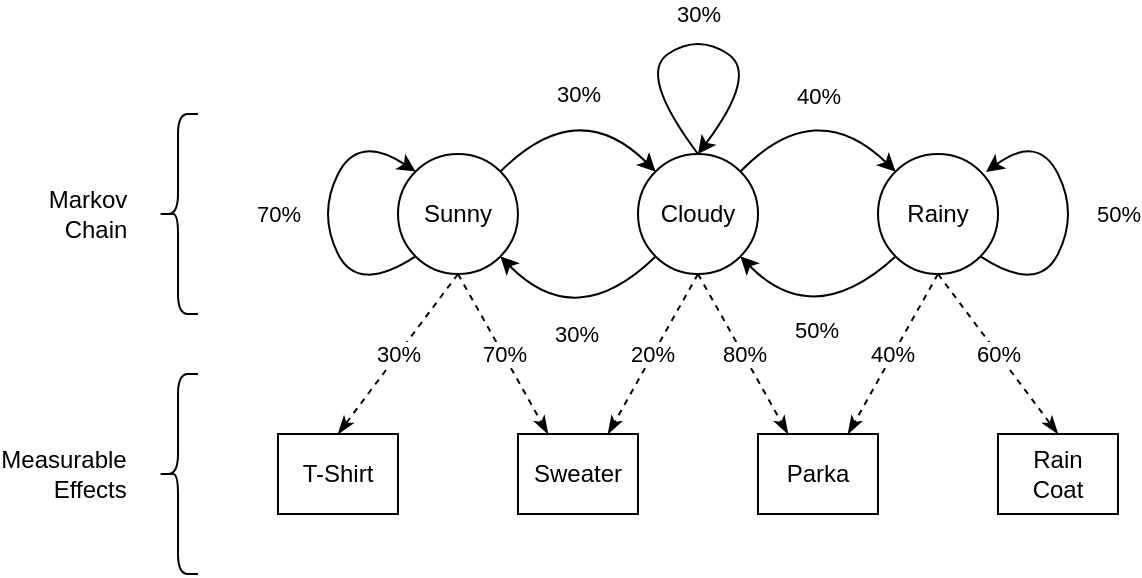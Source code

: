 <mxfile version="14.0.5" type="device"><diagram id="vNj2g6-mbv1A-QQVLwIP" name="Page-1"><mxGraphModel dx="1419" dy="855" grid="1" gridSize="10" guides="1" tooltips="1" connect="1" arrows="1" fold="1" page="1" pageScale="1" pageWidth="850" pageHeight="1100" math="0" shadow="0"><root><mxCell id="0"/><mxCell id="1" parent="0"/><mxCell id="ps-mw_iEAaVssrLwhEa_-1" value="Sunny" style="ellipse;whiteSpace=wrap;html=1;" vertex="1" parent="1"><mxGeometry x="360" y="320" width="60" height="60" as="geometry"/></mxCell><mxCell id="ps-mw_iEAaVssrLwhEa_-2" value="Cloudy" style="ellipse;whiteSpace=wrap;html=1;" vertex="1" parent="1"><mxGeometry x="480" y="320" width="60" height="60" as="geometry"/></mxCell><mxCell id="ps-mw_iEAaVssrLwhEa_-3" value="Rainy" style="ellipse;whiteSpace=wrap;html=1;" vertex="1" parent="1"><mxGeometry x="600" y="320" width="60" height="60" as="geometry"/></mxCell><mxCell id="ps-mw_iEAaVssrLwhEa_-5" value="30%" style="endArrow=classic;html=1;entryX=0;entryY=0;entryDx=0;entryDy=0;exitX=1;exitY=0;exitDx=0;exitDy=0;curved=1;" edge="1" parent="1" source="ps-mw_iEAaVssrLwhEa_-1" target="ps-mw_iEAaVssrLwhEa_-2"><mxGeometry width="50" height="50" relative="1" as="geometry"><mxPoint x="380" y="370" as="sourcePoint"/><mxPoint x="430" y="320" as="targetPoint"/><Array as="points"><mxPoint x="450" y="290"/></Array></mxGeometry></mxCell><mxCell id="ps-mw_iEAaVssrLwhEa_-7" value="40%" style="endArrow=classic;html=1;entryX=0;entryY=0;entryDx=0;entryDy=0;exitX=1;exitY=0;exitDx=0;exitDy=0;curved=1;" edge="1" parent="1" source="ps-mw_iEAaVssrLwhEa_-2" target="ps-mw_iEAaVssrLwhEa_-3"><mxGeometry width="50" height="50" relative="1" as="geometry"><mxPoint x="530.003" y="328.787" as="sourcePoint"/><mxPoint x="607.577" y="328.787" as="targetPoint"/><Array as="points"><mxPoint x="568.79" y="290"/></Array></mxGeometry></mxCell><mxCell id="ps-mw_iEAaVssrLwhEa_-8" value="30%" style="endArrow=classic;html=1;entryX=1;entryY=1;entryDx=0;entryDy=0;exitX=0;exitY=1;exitDx=0;exitDy=0;curved=1;" edge="1" parent="1" source="ps-mw_iEAaVssrLwhEa_-2" target="ps-mw_iEAaVssrLwhEa_-1"><mxGeometry width="50" height="50" relative="1" as="geometry"><mxPoint x="487.577" y="369.397" as="sourcePoint"/><mxPoint x="410.003" y="369.397" as="targetPoint"/><Array as="points"><mxPoint x="449" y="410"/></Array></mxGeometry></mxCell><mxCell id="ps-mw_iEAaVssrLwhEa_-9" value="70%" style="endArrow=classic;html=1;entryX=0;entryY=0;entryDx=0;entryDy=0;exitX=0;exitY=1;exitDx=0;exitDy=0;curved=1;" edge="1" parent="1" source="ps-mw_iEAaVssrLwhEa_-1" target="ps-mw_iEAaVssrLwhEa_-1"><mxGeometry y="20" width="50" height="50" relative="1" as="geometry"><mxPoint x="498.787" y="381.213" as="sourcePoint"/><mxPoint x="421.213" y="381.213" as="targetPoint"/><Array as="points"><mxPoint x="340" y="390"/><mxPoint x="320" y="350"/><mxPoint x="340" y="310"/></Array><mxPoint x="-2" y="9" as="offset"/></mxGeometry></mxCell><mxCell id="ps-mw_iEAaVssrLwhEa_-11" value="50%" style="endArrow=classic;html=1;exitX=1;exitY=1;exitDx=0;exitDy=0;curved=1;" edge="1" parent="1" source="ps-mw_iEAaVssrLwhEa_-3"><mxGeometry x="0.014" y="-20" width="50" height="50" relative="1" as="geometry"><mxPoint x="654.397" y="371.213" as="sourcePoint"/><mxPoint x="654" y="329" as="targetPoint"/><Array as="points"><mxPoint x="680" y="390"/><mxPoint x="700" y="350"/><mxPoint x="680" y="310"/></Array><mxPoint x="2" y="9" as="offset"/></mxGeometry></mxCell><mxCell id="ps-mw_iEAaVssrLwhEa_-13" value="50%" style="endArrow=classic;html=1;entryX=1;entryY=1;entryDx=0;entryDy=0;exitX=0;exitY=1;exitDx=0;exitDy=0;curved=1;" edge="1" parent="1" source="ps-mw_iEAaVssrLwhEa_-3" target="ps-mw_iEAaVssrLwhEa_-2"><mxGeometry width="50" height="50" relative="1" as="geometry"><mxPoint x="607.577" y="370.003" as="sourcePoint"/><mxPoint x="530.003" y="370.003" as="targetPoint"/><Array as="points"><mxPoint x="567.79" y="408.79"/></Array></mxGeometry></mxCell><mxCell id="ps-mw_iEAaVssrLwhEa_-14" value="30%" style="endArrow=classic;html=1;exitX=0.5;exitY=0;exitDx=0;exitDy=0;curved=1;" edge="1" parent="1" source="ps-mw_iEAaVssrLwhEa_-2"><mxGeometry y="10" width="50" height="50" relative="1" as="geometry"><mxPoint x="470" y="370" as="sourcePoint"/><mxPoint x="510" y="320" as="targetPoint"/><Array as="points"><mxPoint x="480" y="280"/><mxPoint x="510" y="260"/><mxPoint x="540" y="280"/></Array><mxPoint x="-6" y="-2" as="offset"/></mxGeometry></mxCell><mxCell id="ps-mw_iEAaVssrLwhEa_-15" value="T-Shirt" style="rounded=0;whiteSpace=wrap;html=1;" vertex="1" parent="1"><mxGeometry x="300" y="460" width="60" height="40" as="geometry"/></mxCell><mxCell id="ps-mw_iEAaVssrLwhEa_-16" value="Sweater" style="rounded=0;whiteSpace=wrap;html=1;" vertex="1" parent="1"><mxGeometry x="420" y="460" width="60" height="40" as="geometry"/></mxCell><mxCell id="ps-mw_iEAaVssrLwhEa_-17" value="Parka" style="rounded=0;whiteSpace=wrap;html=1;" vertex="1" parent="1"><mxGeometry x="540" y="460" width="60" height="40" as="geometry"/></mxCell><mxCell id="ps-mw_iEAaVssrLwhEa_-18" value="Rain&lt;br&gt;Coat" style="rounded=0;whiteSpace=wrap;html=1;" vertex="1" parent="1"><mxGeometry x="660" y="460" width="60" height="40" as="geometry"/></mxCell><mxCell id="ps-mw_iEAaVssrLwhEa_-20" value="30%" style="endArrow=classicThin;dashed=1;html=1;entryX=0.5;entryY=0;entryDx=0;entryDy=0;exitX=0.5;exitY=1;exitDx=0;exitDy=0;endFill=1;" edge="1" parent="1" source="ps-mw_iEAaVssrLwhEa_-1" target="ps-mw_iEAaVssrLwhEa_-15"><mxGeometry width="50" height="50" relative="1" as="geometry"><mxPoint x="540" y="390" as="sourcePoint"/><mxPoint x="490" y="440" as="targetPoint"/></mxGeometry></mxCell><mxCell id="ps-mw_iEAaVssrLwhEa_-21" value="70%" style="endArrow=classicThin;dashed=1;html=1;entryX=0.25;entryY=0;entryDx=0;entryDy=0;exitX=0.5;exitY=1;exitDx=0;exitDy=0;endFill=1;" edge="1" parent="1" source="ps-mw_iEAaVssrLwhEa_-1" target="ps-mw_iEAaVssrLwhEa_-16"><mxGeometry width="50" height="50" relative="1" as="geometry"><mxPoint x="400" y="390" as="sourcePoint"/><mxPoint x="340" y="470" as="targetPoint"/></mxGeometry></mxCell><mxCell id="ps-mw_iEAaVssrLwhEa_-22" value="20%" style="endArrow=classicThin;dashed=1;html=1;entryX=0.75;entryY=0;entryDx=0;entryDy=0;exitX=0.5;exitY=1;exitDx=0;exitDy=0;endFill=1;" edge="1" parent="1" source="ps-mw_iEAaVssrLwhEa_-2" target="ps-mw_iEAaVssrLwhEa_-16"><mxGeometry width="50" height="50" relative="1" as="geometry"><mxPoint x="400" y="390" as="sourcePoint"/><mxPoint x="445" y="470" as="targetPoint"/></mxGeometry></mxCell><mxCell id="ps-mw_iEAaVssrLwhEa_-23" value="80%" style="endArrow=classicThin;dashed=1;html=1;entryX=0.25;entryY=0;entryDx=0;entryDy=0;exitX=0.5;exitY=1;exitDx=0;exitDy=0;endFill=1;" edge="1" parent="1" source="ps-mw_iEAaVssrLwhEa_-2" target="ps-mw_iEAaVssrLwhEa_-17"><mxGeometry width="50" height="50" relative="1" as="geometry"><mxPoint x="520" y="390" as="sourcePoint"/><mxPoint x="475" y="470" as="targetPoint"/></mxGeometry></mxCell><mxCell id="ps-mw_iEAaVssrLwhEa_-24" value="40%" style="endArrow=classicThin;dashed=1;html=1;entryX=0.75;entryY=0;entryDx=0;entryDy=0;exitX=0.5;exitY=1;exitDx=0;exitDy=0;endFill=1;" edge="1" parent="1" source="ps-mw_iEAaVssrLwhEa_-3" target="ps-mw_iEAaVssrLwhEa_-17"><mxGeometry width="50" height="50" relative="1" as="geometry"><mxPoint x="520" y="390" as="sourcePoint"/><mxPoint x="565" y="470" as="targetPoint"/></mxGeometry></mxCell><mxCell id="ps-mw_iEAaVssrLwhEa_-25" value="60%" style="endArrow=classicThin;dashed=1;html=1;entryX=0.5;entryY=0;entryDx=0;entryDy=0;exitX=0.5;exitY=1;exitDx=0;exitDy=0;endFill=1;" edge="1" parent="1" source="ps-mw_iEAaVssrLwhEa_-3" target="ps-mw_iEAaVssrLwhEa_-18"><mxGeometry width="50" height="50" relative="1" as="geometry"><mxPoint x="640" y="390" as="sourcePoint"/><mxPoint x="595" y="470" as="targetPoint"/></mxGeometry></mxCell><mxCell id="ps-mw_iEAaVssrLwhEa_-26" value="&lt;div style=&quot;text-align: right&quot;&gt;&lt;span&gt;Markov&lt;/span&gt;&lt;/div&gt;&lt;div style=&quot;text-align: right&quot;&gt;&lt;span&gt;Chain&lt;/span&gt;&lt;/div&gt;" style="shape=curlyBracket;whiteSpace=wrap;html=1;rounded=1;size=0.5;spacingLeft=9;spacingRight=100;" vertex="1" parent="1"><mxGeometry x="240" y="300" width="20" height="100" as="geometry"/></mxCell><mxCell id="ps-mw_iEAaVssrLwhEa_-27" value="&lt;div style=&quot;text-align: right&quot;&gt;Measurable&lt;/div&gt;&lt;div style=&quot;text-align: right&quot;&gt;Effects&lt;/div&gt;" style="shape=curlyBracket;whiteSpace=wrap;html=1;rounded=1;size=0.5;spacingLeft=9;spacingRight=123;" vertex="1" parent="1"><mxGeometry x="240" y="430" width="20" height="100" as="geometry"/></mxCell></root></mxGraphModel></diagram></mxfile>